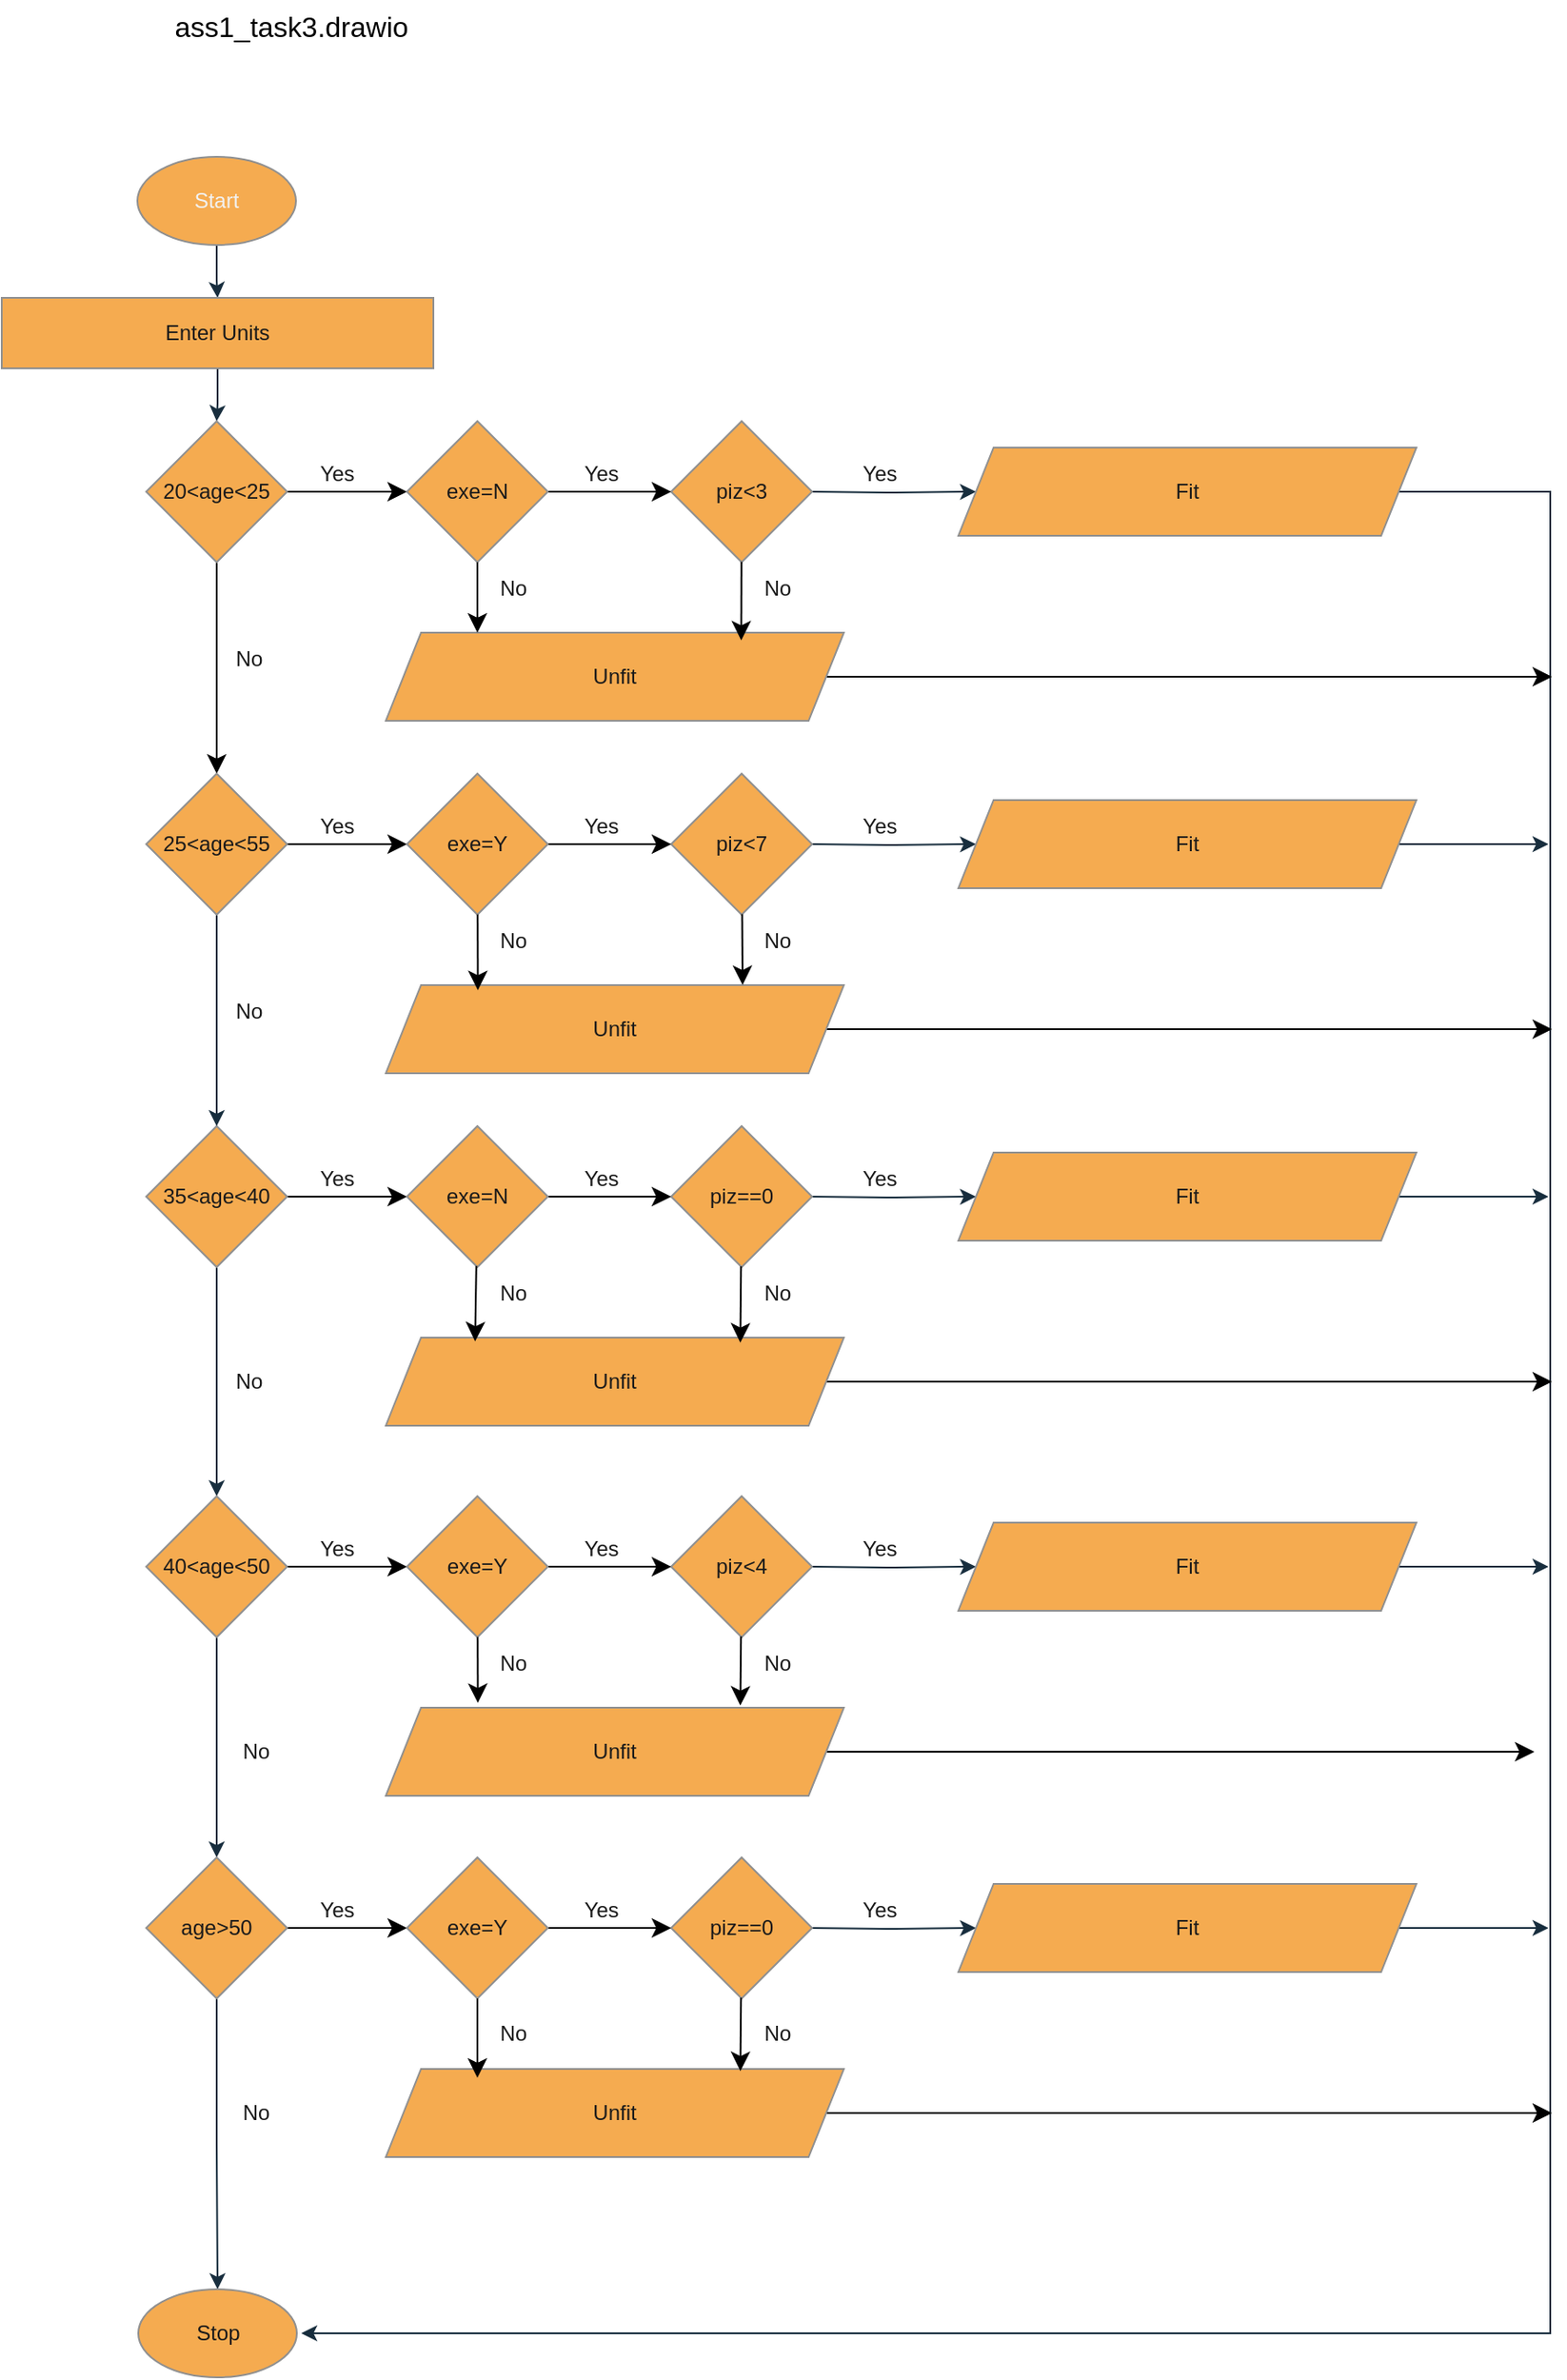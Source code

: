 <mxfile version="27.2.0">
  <diagram id="C5RBs43oDa-KdzZeNtuy" name="Page-1">
    <mxGraphModel dx="1282" dy="1544" grid="1" gridSize="10" guides="1" tooltips="1" connect="1" arrows="1" fold="1" page="1" pageScale="1" pageWidth="827" pageHeight="1169" math="0" shadow="0">
      <root>
        <mxCell id="WIyWlLk6GJQsqaUBKTNV-0" />
        <mxCell id="WIyWlLk6GJQsqaUBKTNV-1" parent="WIyWlLk6GJQsqaUBKTNV-0" />
        <mxCell id="DsSAlxJH9UJ9JPRe9rcv-0" value="ass1_task3.drawio" style="text;html=1;align=center;verticalAlign=middle;resizable=0;points=[];autosize=1;strokeColor=none;fillColor=none;fontSize=16;" vertex="1" parent="WIyWlLk6GJQsqaUBKTNV-1">
          <mxGeometry x="194" y="81" width="160" height="30" as="geometry" />
        </mxCell>
        <mxCell id="DsSAlxJH9UJ9JPRe9rcv-1" style="edgeStyle=orthogonalEdgeStyle;rounded=0;orthogonalLoop=1;jettySize=auto;html=1;labelBackgroundColor=none;strokeColor=#182E3E;fontColor=default;" edge="1" parent="WIyWlLk6GJQsqaUBKTNV-1" source="DsSAlxJH9UJ9JPRe9rcv-2" target="DsSAlxJH9UJ9JPRe9rcv-4">
          <mxGeometry relative="1" as="geometry" />
        </mxCell>
        <mxCell id="DsSAlxJH9UJ9JPRe9rcv-2" value="&lt;font style=&quot;color: rgb(242, 242, 242);&quot;&gt;Start&lt;/font&gt;" style="ellipse;whiteSpace=wrap;html=1;labelBackgroundColor=none;fillColor=#F5AB50;strokeColor=#909090;fontColor=#1A1A1A;" vertex="1" parent="WIyWlLk6GJQsqaUBKTNV-1">
          <mxGeometry x="187" y="170" width="90" height="50" as="geometry" />
        </mxCell>
        <mxCell id="DsSAlxJH9UJ9JPRe9rcv-3" style="edgeStyle=orthogonalEdgeStyle;rounded=0;orthogonalLoop=1;jettySize=auto;html=1;entryX=0.5;entryY=0;entryDx=0;entryDy=0;labelBackgroundColor=none;strokeColor=#182E3E;fontColor=default;" edge="1" parent="WIyWlLk6GJQsqaUBKTNV-1" source="DsSAlxJH9UJ9JPRe9rcv-4" target="DsSAlxJH9UJ9JPRe9rcv-7">
          <mxGeometry relative="1" as="geometry" />
        </mxCell>
        <mxCell id="DsSAlxJH9UJ9JPRe9rcv-4" value="Enter Units" style="rounded=0;whiteSpace=wrap;html=1;labelBackgroundColor=none;fillColor=#F5AB50;strokeColor=#909090;fontColor=#1A1A1A;" vertex="1" parent="WIyWlLk6GJQsqaUBKTNV-1">
          <mxGeometry x="110" y="250" width="245" height="40" as="geometry" />
        </mxCell>
        <mxCell id="DsSAlxJH9UJ9JPRe9rcv-5" style="edgeStyle=orthogonalEdgeStyle;rounded=0;orthogonalLoop=1;jettySize=auto;html=1;entryX=0;entryY=0.5;entryDx=0;entryDy=0;labelBackgroundColor=none;strokeColor=#182E3E;fontColor=default;" edge="1" parent="WIyWlLk6GJQsqaUBKTNV-1" target="DsSAlxJH9UJ9JPRe9rcv-25">
          <mxGeometry relative="1" as="geometry">
            <mxPoint x="570" y="360.0" as="sourcePoint" />
          </mxGeometry>
        </mxCell>
        <mxCell id="DsSAlxJH9UJ9JPRe9rcv-48" style="edgeStyle=none;curved=1;rounded=0;orthogonalLoop=1;jettySize=auto;html=1;entryX=0.5;entryY=0;entryDx=0;entryDy=0;fontSize=12;startSize=8;endSize=8;" edge="1" parent="WIyWlLk6GJQsqaUBKTNV-1" source="DsSAlxJH9UJ9JPRe9rcv-7" target="DsSAlxJH9UJ9JPRe9rcv-16">
          <mxGeometry relative="1" as="geometry" />
        </mxCell>
        <mxCell id="DsSAlxJH9UJ9JPRe9rcv-80" style="edgeStyle=none;curved=1;rounded=0;orthogonalLoop=1;jettySize=auto;html=1;entryX=0;entryY=0.5;entryDx=0;entryDy=0;fontSize=12;startSize=8;endSize=8;" edge="1" parent="WIyWlLk6GJQsqaUBKTNV-1" source="DsSAlxJH9UJ9JPRe9rcv-7" target="DsSAlxJH9UJ9JPRe9rcv-66">
          <mxGeometry relative="1" as="geometry" />
        </mxCell>
        <mxCell id="DsSAlxJH9UJ9JPRe9rcv-7" value="20&amp;lt;age&amp;lt;25" style="rhombus;whiteSpace=wrap;html=1;labelBackgroundColor=none;fillColor=#F5AB50;strokeColor=#909090;fontColor=#1A1A1A;" vertex="1" parent="WIyWlLk6GJQsqaUBKTNV-1">
          <mxGeometry x="192" y="320" width="80" height="80" as="geometry" />
        </mxCell>
        <mxCell id="DsSAlxJH9UJ9JPRe9rcv-11" style="edgeStyle=orthogonalEdgeStyle;rounded=0;orthogonalLoop=1;jettySize=auto;html=1;labelBackgroundColor=none;strokeColor=#182E3E;fontColor=default;" edge="1" parent="WIyWlLk6GJQsqaUBKTNV-1" source="DsSAlxJH9UJ9JPRe9rcv-13" target="DsSAlxJH9UJ9JPRe9rcv-19">
          <mxGeometry relative="1" as="geometry">
            <mxPoint x="232" y="825" as="targetPoint" />
          </mxGeometry>
        </mxCell>
        <mxCell id="DsSAlxJH9UJ9JPRe9rcv-12" style="edgeStyle=orthogonalEdgeStyle;rounded=0;orthogonalLoop=1;jettySize=auto;html=1;entryX=0;entryY=0.5;entryDx=0;entryDy=0;labelBackgroundColor=none;strokeColor=#182E3E;fontColor=default;" edge="1" parent="WIyWlLk6GJQsqaUBKTNV-1" target="DsSAlxJH9UJ9JPRe9rcv-31">
          <mxGeometry relative="1" as="geometry">
            <mxPoint x="570" y="760.0" as="sourcePoint" />
          </mxGeometry>
        </mxCell>
        <mxCell id="DsSAlxJH9UJ9JPRe9rcv-84" style="edgeStyle=none;curved=1;rounded=0;orthogonalLoop=1;jettySize=auto;html=1;entryX=0;entryY=0.5;entryDx=0;entryDy=0;fontSize=12;startSize=8;endSize=8;" edge="1" parent="WIyWlLk6GJQsqaUBKTNV-1" source="DsSAlxJH9UJ9JPRe9rcv-13" target="DsSAlxJH9UJ9JPRe9rcv-68">
          <mxGeometry relative="1" as="geometry" />
        </mxCell>
        <mxCell id="DsSAlxJH9UJ9JPRe9rcv-13" value="35&amp;lt;age&amp;lt;40" style="rhombus;whiteSpace=wrap;html=1;labelBackgroundColor=none;fillColor=#F5AB50;strokeColor=#909090;fontColor=#1A1A1A;" vertex="1" parent="WIyWlLk6GJQsqaUBKTNV-1">
          <mxGeometry x="192" y="720" width="80" height="80" as="geometry" />
        </mxCell>
        <mxCell id="DsSAlxJH9UJ9JPRe9rcv-14" style="edgeStyle=orthogonalEdgeStyle;rounded=0;orthogonalLoop=1;jettySize=auto;html=1;entryX=0.5;entryY=0;entryDx=0;entryDy=0;labelBackgroundColor=none;strokeColor=#182E3E;fontColor=default;" edge="1" parent="WIyWlLk6GJQsqaUBKTNV-1" source="DsSAlxJH9UJ9JPRe9rcv-16" target="DsSAlxJH9UJ9JPRe9rcv-13">
          <mxGeometry relative="1" as="geometry" />
        </mxCell>
        <mxCell id="DsSAlxJH9UJ9JPRe9rcv-15" style="edgeStyle=orthogonalEdgeStyle;rounded=0;orthogonalLoop=1;jettySize=auto;html=1;entryX=0;entryY=0.5;entryDx=0;entryDy=0;labelBackgroundColor=none;strokeColor=#182E3E;fontColor=default;" edge="1" parent="WIyWlLk6GJQsqaUBKTNV-1" target="DsSAlxJH9UJ9JPRe9rcv-29">
          <mxGeometry relative="1" as="geometry">
            <mxPoint x="570" y="560.0" as="sourcePoint" />
          </mxGeometry>
        </mxCell>
        <mxCell id="DsSAlxJH9UJ9JPRe9rcv-82" style="edgeStyle=none;curved=1;rounded=0;orthogonalLoop=1;jettySize=auto;html=1;entryX=0;entryY=0.5;entryDx=0;entryDy=0;fontSize=12;startSize=8;endSize=8;" edge="1" parent="WIyWlLk6GJQsqaUBKTNV-1" source="DsSAlxJH9UJ9JPRe9rcv-16" target="DsSAlxJH9UJ9JPRe9rcv-70">
          <mxGeometry relative="1" as="geometry" />
        </mxCell>
        <mxCell id="DsSAlxJH9UJ9JPRe9rcv-16" value="25&amp;lt;age&amp;lt;55" style="rhombus;whiteSpace=wrap;html=1;labelBackgroundColor=none;fillColor=#F5AB50;strokeColor=#909090;fontColor=#1A1A1A;" vertex="1" parent="WIyWlLk6GJQsqaUBKTNV-1">
          <mxGeometry x="192" y="520" width="80" height="80" as="geometry" />
        </mxCell>
        <mxCell id="DsSAlxJH9UJ9JPRe9rcv-17" style="edgeStyle=orthogonalEdgeStyle;rounded=0;orthogonalLoop=1;jettySize=auto;html=1;entryX=0.5;entryY=0;entryDx=0;entryDy=0;labelBackgroundColor=none;strokeColor=#182E3E;fontColor=default;" edge="1" parent="WIyWlLk6GJQsqaUBKTNV-1" source="DsSAlxJH9UJ9JPRe9rcv-19" target="DsSAlxJH9UJ9JPRe9rcv-22">
          <mxGeometry relative="1" as="geometry" />
        </mxCell>
        <mxCell id="DsSAlxJH9UJ9JPRe9rcv-18" style="edgeStyle=orthogonalEdgeStyle;rounded=0;orthogonalLoop=1;jettySize=auto;html=1;entryX=0;entryY=0.5;entryDx=0;entryDy=0;labelBackgroundColor=none;strokeColor=#182E3E;fontColor=default;" edge="1" parent="WIyWlLk6GJQsqaUBKTNV-1" target="DsSAlxJH9UJ9JPRe9rcv-33">
          <mxGeometry relative="1" as="geometry">
            <mxPoint x="570" y="970.0" as="sourcePoint" />
          </mxGeometry>
        </mxCell>
        <mxCell id="DsSAlxJH9UJ9JPRe9rcv-86" style="edgeStyle=none;curved=1;rounded=0;orthogonalLoop=1;jettySize=auto;html=1;fontSize=12;startSize=8;endSize=8;" edge="1" parent="WIyWlLk6GJQsqaUBKTNV-1" source="DsSAlxJH9UJ9JPRe9rcv-19" target="DsSAlxJH9UJ9JPRe9rcv-72">
          <mxGeometry relative="1" as="geometry" />
        </mxCell>
        <mxCell id="DsSAlxJH9UJ9JPRe9rcv-19" value="40&amp;lt;age&amp;lt;50" style="rhombus;whiteSpace=wrap;html=1;labelBackgroundColor=none;fillColor=#F5AB50;strokeColor=#909090;fontColor=#1A1A1A;" vertex="1" parent="WIyWlLk6GJQsqaUBKTNV-1">
          <mxGeometry x="192" y="930" width="80" height="80" as="geometry" />
        </mxCell>
        <mxCell id="DsSAlxJH9UJ9JPRe9rcv-20" style="edgeStyle=orthogonalEdgeStyle;rounded=0;orthogonalLoop=1;jettySize=auto;html=1;entryX=0;entryY=0.5;entryDx=0;entryDy=0;labelBackgroundColor=none;strokeColor=#182E3E;fontColor=default;" edge="1" parent="WIyWlLk6GJQsqaUBKTNV-1" target="DsSAlxJH9UJ9JPRe9rcv-35">
          <mxGeometry relative="1" as="geometry">
            <mxPoint x="570" y="1175" as="sourcePoint" />
          </mxGeometry>
        </mxCell>
        <mxCell id="DsSAlxJH9UJ9JPRe9rcv-21" style="edgeStyle=orthogonalEdgeStyle;rounded=0;orthogonalLoop=1;jettySize=auto;html=1;entryX=0.5;entryY=0;entryDx=0;entryDy=0;labelBackgroundColor=none;strokeColor=#182E3E;fontColor=default;" edge="1" parent="WIyWlLk6GJQsqaUBKTNV-1" source="DsSAlxJH9UJ9JPRe9rcv-22" target="DsSAlxJH9UJ9JPRe9rcv-23">
          <mxGeometry relative="1" as="geometry">
            <mxPoint x="232" y="1250" as="targetPoint" />
          </mxGeometry>
        </mxCell>
        <mxCell id="DsSAlxJH9UJ9JPRe9rcv-88" style="edgeStyle=none;curved=1;rounded=0;orthogonalLoop=1;jettySize=auto;html=1;entryX=0;entryY=0.5;entryDx=0;entryDy=0;fontSize=12;startSize=8;endSize=8;" edge="1" parent="WIyWlLk6GJQsqaUBKTNV-1" source="DsSAlxJH9UJ9JPRe9rcv-22" target="DsSAlxJH9UJ9JPRe9rcv-74">
          <mxGeometry relative="1" as="geometry" />
        </mxCell>
        <mxCell id="DsSAlxJH9UJ9JPRe9rcv-22" value="age&amp;gt;50" style="rhombus;whiteSpace=wrap;html=1;labelBackgroundColor=none;fillColor=#F5AB50;strokeColor=#909090;fontColor=#1A1A1A;" vertex="1" parent="WIyWlLk6GJQsqaUBKTNV-1">
          <mxGeometry x="192" y="1135" width="80" height="80" as="geometry" />
        </mxCell>
        <mxCell id="DsSAlxJH9UJ9JPRe9rcv-23" value="Stop" style="ellipse;whiteSpace=wrap;html=1;labelBackgroundColor=none;fillColor=#F5AB50;strokeColor=#909090;fontColor=#1A1A1A;" vertex="1" parent="WIyWlLk6GJQsqaUBKTNV-1">
          <mxGeometry x="187.5" y="1380" width="90" height="50" as="geometry" />
        </mxCell>
        <mxCell id="DsSAlxJH9UJ9JPRe9rcv-24" style="edgeStyle=orthogonalEdgeStyle;rounded=0;orthogonalLoop=1;jettySize=auto;html=1;strokeColor=#182E3E;fontColor=#1A1A1A;exitX=1;exitY=0.5;exitDx=0;exitDy=0;" edge="1" parent="WIyWlLk6GJQsqaUBKTNV-1" source="DsSAlxJH9UJ9JPRe9rcv-25">
          <mxGeometry relative="1" as="geometry">
            <mxPoint x="280" y="1405" as="targetPoint" />
            <Array as="points">
              <mxPoint x="989" y="360" />
              <mxPoint x="989" y="1405" />
            </Array>
            <mxPoint x="903" y="95" as="sourcePoint" />
          </mxGeometry>
        </mxCell>
        <mxCell id="DsSAlxJH9UJ9JPRe9rcv-25" value="Fit" style="shape=parallelogram;perimeter=parallelogramPerimeter;whiteSpace=wrap;html=1;fixedSize=1;labelBackgroundColor=none;fillColor=#F5AB50;strokeColor=#909090;fontColor=#1A1A1A;" vertex="1" parent="WIyWlLk6GJQsqaUBKTNV-1">
          <mxGeometry x="653" y="335" width="260" height="50" as="geometry" />
        </mxCell>
        <mxCell id="DsSAlxJH9UJ9JPRe9rcv-28" style="edgeStyle=orthogonalEdgeStyle;rounded=0;orthogonalLoop=1;jettySize=auto;html=1;strokeColor=#182E3E;fontColor=#1A1A1A;" edge="1" parent="WIyWlLk6GJQsqaUBKTNV-1" source="DsSAlxJH9UJ9JPRe9rcv-29">
          <mxGeometry relative="1" as="geometry">
            <mxPoint x="988" y="560" as="targetPoint" />
          </mxGeometry>
        </mxCell>
        <mxCell id="DsSAlxJH9UJ9JPRe9rcv-29" value="Fit" style="shape=parallelogram;perimeter=parallelogramPerimeter;whiteSpace=wrap;html=1;fixedSize=1;labelBackgroundColor=none;fillColor=#F5AB50;strokeColor=#909090;fontColor=#1A1A1A;" vertex="1" parent="WIyWlLk6GJQsqaUBKTNV-1">
          <mxGeometry x="653" y="535" width="260" height="50" as="geometry" />
        </mxCell>
        <mxCell id="DsSAlxJH9UJ9JPRe9rcv-30" style="edgeStyle=orthogonalEdgeStyle;rounded=0;orthogonalLoop=1;jettySize=auto;html=1;strokeColor=#182E3E;fontColor=#1A1A1A;" edge="1" parent="WIyWlLk6GJQsqaUBKTNV-1" source="DsSAlxJH9UJ9JPRe9rcv-31">
          <mxGeometry relative="1" as="geometry">
            <mxPoint x="988" y="760" as="targetPoint" />
          </mxGeometry>
        </mxCell>
        <mxCell id="DsSAlxJH9UJ9JPRe9rcv-31" value="Fit" style="shape=parallelogram;perimeter=parallelogramPerimeter;whiteSpace=wrap;html=1;fixedSize=1;labelBackgroundColor=none;fillColor=#F5AB50;strokeColor=#909090;fontColor=#1A1A1A;" vertex="1" parent="WIyWlLk6GJQsqaUBKTNV-1">
          <mxGeometry x="653" y="735" width="260" height="50" as="geometry" />
        </mxCell>
        <mxCell id="DsSAlxJH9UJ9JPRe9rcv-32" style="edgeStyle=orthogonalEdgeStyle;rounded=0;orthogonalLoop=1;jettySize=auto;html=1;strokeColor=#182E3E;fontColor=#1A1A1A;" edge="1" parent="WIyWlLk6GJQsqaUBKTNV-1" source="DsSAlxJH9UJ9JPRe9rcv-33">
          <mxGeometry relative="1" as="geometry">
            <mxPoint x="988" y="970" as="targetPoint" />
          </mxGeometry>
        </mxCell>
        <mxCell id="DsSAlxJH9UJ9JPRe9rcv-33" value="Fit" style="shape=parallelogram;perimeter=parallelogramPerimeter;whiteSpace=wrap;html=1;fixedSize=1;labelBackgroundColor=none;fillColor=#F5AB50;strokeColor=#909090;fontColor=#1A1A1A;" vertex="1" parent="WIyWlLk6GJQsqaUBKTNV-1">
          <mxGeometry x="653" y="945" width="260" height="50" as="geometry" />
        </mxCell>
        <mxCell id="DsSAlxJH9UJ9JPRe9rcv-34" style="edgeStyle=orthogonalEdgeStyle;rounded=0;orthogonalLoop=1;jettySize=auto;html=1;strokeColor=#182E3E;fontColor=#1A1A1A;" edge="1" parent="WIyWlLk6GJQsqaUBKTNV-1" source="DsSAlxJH9UJ9JPRe9rcv-35">
          <mxGeometry relative="1" as="geometry">
            <mxPoint x="988" y="1175" as="targetPoint" />
          </mxGeometry>
        </mxCell>
        <mxCell id="DsSAlxJH9UJ9JPRe9rcv-35" value="Fit" style="shape=parallelogram;perimeter=parallelogramPerimeter;whiteSpace=wrap;html=1;fixedSize=1;labelBackgroundColor=none;fillColor=#F5AB50;strokeColor=#909090;fontColor=#1A1A1A;" vertex="1" parent="WIyWlLk6GJQsqaUBKTNV-1">
          <mxGeometry x="653" y="1150" width="260" height="50" as="geometry" />
        </mxCell>
        <mxCell id="DsSAlxJH9UJ9JPRe9rcv-36" value="Yes" style="text;html=1;align=center;verticalAlign=middle;resizable=0;points=[];autosize=1;strokeColor=none;fillColor=none;fontColor=#1A1A1A;" vertex="1" parent="WIyWlLk6GJQsqaUBKTNV-1">
          <mxGeometry x="588" y="335" width="40" height="30" as="geometry" />
        </mxCell>
        <mxCell id="DsSAlxJH9UJ9JPRe9rcv-38" value="Yes" style="text;html=1;align=center;verticalAlign=middle;resizable=0;points=[];autosize=1;strokeColor=none;fillColor=none;fontColor=#1A1A1A;" vertex="1" parent="WIyWlLk6GJQsqaUBKTNV-1">
          <mxGeometry x="588" y="735" width="40" height="30" as="geometry" />
        </mxCell>
        <mxCell id="DsSAlxJH9UJ9JPRe9rcv-39" value="Yes" style="text;html=1;align=center;verticalAlign=middle;resizable=0;points=[];autosize=1;strokeColor=none;fillColor=none;fontColor=#1A1A1A;" vertex="1" parent="WIyWlLk6GJQsqaUBKTNV-1">
          <mxGeometry x="588" y="535" width="40" height="30" as="geometry" />
        </mxCell>
        <mxCell id="DsSAlxJH9UJ9JPRe9rcv-40" value="Yes" style="text;html=1;align=center;verticalAlign=middle;resizable=0;points=[];autosize=1;strokeColor=none;fillColor=none;fontColor=#1A1A1A;" vertex="1" parent="WIyWlLk6GJQsqaUBKTNV-1">
          <mxGeometry x="588" y="1150" width="40" height="30" as="geometry" />
        </mxCell>
        <mxCell id="DsSAlxJH9UJ9JPRe9rcv-41" value="Yes" style="text;html=1;align=center;verticalAlign=middle;resizable=0;points=[];autosize=1;strokeColor=none;fillColor=none;fontColor=#1A1A1A;" vertex="1" parent="WIyWlLk6GJQsqaUBKTNV-1">
          <mxGeometry x="588" y="945" width="40" height="30" as="geometry" />
        </mxCell>
        <mxCell id="DsSAlxJH9UJ9JPRe9rcv-42" value="No" style="text;html=1;align=center;verticalAlign=middle;resizable=0;points=[];autosize=1;strokeColor=none;fillColor=none;fontColor=#1A1A1A;" vertex="1" parent="WIyWlLk6GJQsqaUBKTNV-1">
          <mxGeometry x="230" y="440" width="40" height="30" as="geometry" />
        </mxCell>
        <mxCell id="DsSAlxJH9UJ9JPRe9rcv-44" value="No" style="text;html=1;align=center;verticalAlign=middle;resizable=0;points=[];autosize=1;strokeColor=none;fillColor=none;fontColor=#1A1A1A;" vertex="1" parent="WIyWlLk6GJQsqaUBKTNV-1">
          <mxGeometry x="230" y="640" width="40" height="30" as="geometry" />
        </mxCell>
        <mxCell id="DsSAlxJH9UJ9JPRe9rcv-45" value="No" style="text;html=1;align=center;verticalAlign=middle;resizable=0;points=[];autosize=1;strokeColor=none;fillColor=none;fontColor=#1A1A1A;" vertex="1" parent="WIyWlLk6GJQsqaUBKTNV-1">
          <mxGeometry x="230" y="850" width="40" height="30" as="geometry" />
        </mxCell>
        <mxCell id="DsSAlxJH9UJ9JPRe9rcv-46" value="No" style="text;html=1;align=center;verticalAlign=middle;resizable=0;points=[];autosize=1;strokeColor=none;fillColor=none;fontColor=#1A1A1A;" vertex="1" parent="WIyWlLk6GJQsqaUBKTNV-1">
          <mxGeometry x="233.5" y="1060" width="40" height="30" as="geometry" />
        </mxCell>
        <mxCell id="DsSAlxJH9UJ9JPRe9rcv-49" value="No" style="text;html=1;align=center;verticalAlign=middle;resizable=0;points=[];autosize=1;strokeColor=none;fillColor=none;fontColor=#1A1A1A;" vertex="1" parent="WIyWlLk6GJQsqaUBKTNV-1">
          <mxGeometry x="233.5" y="1265" width="40" height="30" as="geometry" />
        </mxCell>
        <mxCell id="DsSAlxJH9UJ9JPRe9rcv-51" value="piz&amp;lt;3" style="rhombus;whiteSpace=wrap;html=1;labelBackgroundColor=none;fillColor=#F5AB50;strokeColor=#909090;fontColor=#1A1A1A;" vertex="1" parent="WIyWlLk6GJQsqaUBKTNV-1">
          <mxGeometry x="490" y="320" width="80" height="80" as="geometry" />
        </mxCell>
        <mxCell id="DsSAlxJH9UJ9JPRe9rcv-53" value="piz==0" style="rhombus;whiteSpace=wrap;html=1;labelBackgroundColor=none;fillColor=#F5AB50;strokeColor=#909090;fontColor=#1A1A1A;" vertex="1" parent="WIyWlLk6GJQsqaUBKTNV-1">
          <mxGeometry x="490" y="720" width="80" height="80" as="geometry" />
        </mxCell>
        <mxCell id="DsSAlxJH9UJ9JPRe9rcv-55" value="piz&amp;lt;7" style="rhombus;whiteSpace=wrap;html=1;labelBackgroundColor=none;fillColor=#F5AB50;strokeColor=#909090;fontColor=#1A1A1A;" vertex="1" parent="WIyWlLk6GJQsqaUBKTNV-1">
          <mxGeometry x="490" y="520" width="80" height="80" as="geometry" />
        </mxCell>
        <mxCell id="DsSAlxJH9UJ9JPRe9rcv-57" value="piz&amp;lt;4" style="rhombus;whiteSpace=wrap;html=1;labelBackgroundColor=none;fillColor=#F5AB50;strokeColor=#909090;fontColor=#1A1A1A;" vertex="1" parent="WIyWlLk6GJQsqaUBKTNV-1">
          <mxGeometry x="490" y="930" width="80" height="80" as="geometry" />
        </mxCell>
        <mxCell id="DsSAlxJH9UJ9JPRe9rcv-59" value="piz==0" style="rhombus;whiteSpace=wrap;html=1;labelBackgroundColor=none;fillColor=#F5AB50;strokeColor=#909090;fontColor=#1A1A1A;" vertex="1" parent="WIyWlLk6GJQsqaUBKTNV-1">
          <mxGeometry x="490" y="1135" width="80" height="80" as="geometry" />
        </mxCell>
        <mxCell id="DsSAlxJH9UJ9JPRe9rcv-81" style="edgeStyle=none;curved=1;rounded=0;orthogonalLoop=1;jettySize=auto;html=1;entryX=0;entryY=0.5;entryDx=0;entryDy=0;fontSize=12;startSize=8;endSize=8;" edge="1" parent="WIyWlLk6GJQsqaUBKTNV-1" source="DsSAlxJH9UJ9JPRe9rcv-66" target="DsSAlxJH9UJ9JPRe9rcv-51">
          <mxGeometry relative="1" as="geometry" />
        </mxCell>
        <mxCell id="DsSAlxJH9UJ9JPRe9rcv-66" value="exe=N" style="rhombus;whiteSpace=wrap;html=1;labelBackgroundColor=none;fillColor=#F5AB50;strokeColor=#909090;fontColor=#1A1A1A;" vertex="1" parent="WIyWlLk6GJQsqaUBKTNV-1">
          <mxGeometry x="340" y="320" width="80" height="80" as="geometry" />
        </mxCell>
        <mxCell id="DsSAlxJH9UJ9JPRe9rcv-85" style="edgeStyle=none;curved=1;rounded=0;orthogonalLoop=1;jettySize=auto;html=1;entryX=0;entryY=0.5;entryDx=0;entryDy=0;fontSize=12;startSize=8;endSize=8;" edge="1" parent="WIyWlLk6GJQsqaUBKTNV-1" source="DsSAlxJH9UJ9JPRe9rcv-68" target="DsSAlxJH9UJ9JPRe9rcv-53">
          <mxGeometry relative="1" as="geometry" />
        </mxCell>
        <mxCell id="DsSAlxJH9UJ9JPRe9rcv-68" value="exe=N" style="rhombus;whiteSpace=wrap;html=1;labelBackgroundColor=none;fillColor=#F5AB50;strokeColor=#909090;fontColor=#1A1A1A;" vertex="1" parent="WIyWlLk6GJQsqaUBKTNV-1">
          <mxGeometry x="340" y="720" width="80" height="80" as="geometry" />
        </mxCell>
        <mxCell id="DsSAlxJH9UJ9JPRe9rcv-83" style="edgeStyle=none;curved=1;rounded=0;orthogonalLoop=1;jettySize=auto;html=1;entryX=0;entryY=0.5;entryDx=0;entryDy=0;fontSize=12;startSize=8;endSize=8;" edge="1" parent="WIyWlLk6GJQsqaUBKTNV-1" source="DsSAlxJH9UJ9JPRe9rcv-70" target="DsSAlxJH9UJ9JPRe9rcv-55">
          <mxGeometry relative="1" as="geometry" />
        </mxCell>
        <mxCell id="DsSAlxJH9UJ9JPRe9rcv-70" value="exe=Y" style="rhombus;whiteSpace=wrap;html=1;labelBackgroundColor=none;fillColor=#F5AB50;strokeColor=#909090;fontColor=#1A1A1A;" vertex="1" parent="WIyWlLk6GJQsqaUBKTNV-1">
          <mxGeometry x="340" y="520" width="80" height="80" as="geometry" />
        </mxCell>
        <mxCell id="DsSAlxJH9UJ9JPRe9rcv-87" style="edgeStyle=none;curved=1;rounded=0;orthogonalLoop=1;jettySize=auto;html=1;entryX=0;entryY=0.5;entryDx=0;entryDy=0;fontSize=12;startSize=8;endSize=8;" edge="1" parent="WIyWlLk6GJQsqaUBKTNV-1" source="DsSAlxJH9UJ9JPRe9rcv-72" target="DsSAlxJH9UJ9JPRe9rcv-57">
          <mxGeometry relative="1" as="geometry" />
        </mxCell>
        <mxCell id="DsSAlxJH9UJ9JPRe9rcv-72" value="exe=Y" style="rhombus;whiteSpace=wrap;html=1;labelBackgroundColor=none;fillColor=#F5AB50;strokeColor=#909090;fontColor=#1A1A1A;" vertex="1" parent="WIyWlLk6GJQsqaUBKTNV-1">
          <mxGeometry x="340" y="930" width="80" height="80" as="geometry" />
        </mxCell>
        <mxCell id="DsSAlxJH9UJ9JPRe9rcv-89" style="edgeStyle=none;curved=1;rounded=0;orthogonalLoop=1;jettySize=auto;html=1;entryX=0;entryY=0.5;entryDx=0;entryDy=0;fontSize=12;startSize=8;endSize=8;" edge="1" parent="WIyWlLk6GJQsqaUBKTNV-1" source="DsSAlxJH9UJ9JPRe9rcv-74" target="DsSAlxJH9UJ9JPRe9rcv-59">
          <mxGeometry relative="1" as="geometry" />
        </mxCell>
        <mxCell id="DsSAlxJH9UJ9JPRe9rcv-74" value="exe=Y" style="rhombus;whiteSpace=wrap;html=1;labelBackgroundColor=none;fillColor=#F5AB50;strokeColor=#909090;fontColor=#1A1A1A;" vertex="1" parent="WIyWlLk6GJQsqaUBKTNV-1">
          <mxGeometry x="340" y="1135" width="80" height="80" as="geometry" />
        </mxCell>
        <mxCell id="DsSAlxJH9UJ9JPRe9rcv-90" value="Yes" style="text;html=1;align=center;verticalAlign=middle;resizable=0;points=[];autosize=1;strokeColor=none;fillColor=none;fontColor=#1A1A1A;" vertex="1" parent="WIyWlLk6GJQsqaUBKTNV-1">
          <mxGeometry x="430" y="335" width="40" height="30" as="geometry" />
        </mxCell>
        <mxCell id="DsSAlxJH9UJ9JPRe9rcv-91" value="Yes" style="text;html=1;align=center;verticalAlign=middle;resizable=0;points=[];autosize=1;strokeColor=none;fillColor=none;fontColor=#1A1A1A;" vertex="1" parent="WIyWlLk6GJQsqaUBKTNV-1">
          <mxGeometry x="430" y="535" width="40" height="30" as="geometry" />
        </mxCell>
        <mxCell id="DsSAlxJH9UJ9JPRe9rcv-92" value="Yes" style="text;html=1;align=center;verticalAlign=middle;resizable=0;points=[];autosize=1;strokeColor=none;fillColor=none;fontColor=#1A1A1A;" vertex="1" parent="WIyWlLk6GJQsqaUBKTNV-1">
          <mxGeometry x="430" y="735" width="40" height="30" as="geometry" />
        </mxCell>
        <mxCell id="DsSAlxJH9UJ9JPRe9rcv-93" value="Yes" style="text;html=1;align=center;verticalAlign=middle;resizable=0;points=[];autosize=1;strokeColor=none;fillColor=none;fontColor=#1A1A1A;" vertex="1" parent="WIyWlLk6GJQsqaUBKTNV-1">
          <mxGeometry x="430" y="945" width="40" height="30" as="geometry" />
        </mxCell>
        <mxCell id="DsSAlxJH9UJ9JPRe9rcv-94" value="Yes" style="text;html=1;align=center;verticalAlign=middle;resizable=0;points=[];autosize=1;strokeColor=none;fillColor=none;fontColor=#1A1A1A;" vertex="1" parent="WIyWlLk6GJQsqaUBKTNV-1">
          <mxGeometry x="430" y="1150" width="40" height="30" as="geometry" />
        </mxCell>
        <mxCell id="DsSAlxJH9UJ9JPRe9rcv-95" value="Yes" style="text;html=1;align=center;verticalAlign=middle;resizable=0;points=[];autosize=1;strokeColor=none;fillColor=none;fontColor=#1A1A1A;" vertex="1" parent="WIyWlLk6GJQsqaUBKTNV-1">
          <mxGeometry x="280" y="335" width="40" height="30" as="geometry" />
        </mxCell>
        <mxCell id="DsSAlxJH9UJ9JPRe9rcv-96" value="Yes" style="text;html=1;align=center;verticalAlign=middle;resizable=0;points=[];autosize=1;strokeColor=none;fillColor=none;fontColor=#1A1A1A;" vertex="1" parent="WIyWlLk6GJQsqaUBKTNV-1">
          <mxGeometry x="280" y="535" width="40" height="30" as="geometry" />
        </mxCell>
        <mxCell id="DsSAlxJH9UJ9JPRe9rcv-97" value="Yes" style="text;html=1;align=center;verticalAlign=middle;resizable=0;points=[];autosize=1;strokeColor=none;fillColor=none;fontColor=#1A1A1A;" vertex="1" parent="WIyWlLk6GJQsqaUBKTNV-1">
          <mxGeometry x="280" y="735" width="40" height="30" as="geometry" />
        </mxCell>
        <mxCell id="DsSAlxJH9UJ9JPRe9rcv-98" value="Yes" style="text;html=1;align=center;verticalAlign=middle;resizable=0;points=[];autosize=1;strokeColor=none;fillColor=none;fontColor=#1A1A1A;" vertex="1" parent="WIyWlLk6GJQsqaUBKTNV-1">
          <mxGeometry x="280" y="945" width="40" height="30" as="geometry" />
        </mxCell>
        <mxCell id="DsSAlxJH9UJ9JPRe9rcv-99" value="Yes" style="text;html=1;align=center;verticalAlign=middle;resizable=0;points=[];autosize=1;strokeColor=none;fillColor=none;fontColor=#1A1A1A;" vertex="1" parent="WIyWlLk6GJQsqaUBKTNV-1">
          <mxGeometry x="280" y="1150" width="40" height="30" as="geometry" />
        </mxCell>
        <mxCell id="DsSAlxJH9UJ9JPRe9rcv-121" style="edgeStyle=none;curved=1;rounded=0;orthogonalLoop=1;jettySize=auto;html=1;fontSize=12;startSize=8;endSize=8;" edge="1" parent="WIyWlLk6GJQsqaUBKTNV-1" source="DsSAlxJH9UJ9JPRe9rcv-101">
          <mxGeometry relative="1" as="geometry">
            <mxPoint x="990" y="465" as="targetPoint" />
          </mxGeometry>
        </mxCell>
        <mxCell id="DsSAlxJH9UJ9JPRe9rcv-101" value="Unfit" style="shape=parallelogram;perimeter=parallelogramPerimeter;whiteSpace=wrap;html=1;fixedSize=1;labelBackgroundColor=none;fillColor=#F5AB50;strokeColor=#909090;fontColor=#1A1A1A;" vertex="1" parent="WIyWlLk6GJQsqaUBKTNV-1">
          <mxGeometry x="328" y="440" width="260" height="50" as="geometry" />
        </mxCell>
        <mxCell id="DsSAlxJH9UJ9JPRe9rcv-122" style="edgeStyle=none;curved=1;rounded=0;orthogonalLoop=1;jettySize=auto;html=1;fontSize=12;startSize=8;endSize=8;" edge="1" parent="WIyWlLk6GJQsqaUBKTNV-1" source="DsSAlxJH9UJ9JPRe9rcv-102">
          <mxGeometry relative="1" as="geometry">
            <mxPoint x="990" y="665" as="targetPoint" />
          </mxGeometry>
        </mxCell>
        <mxCell id="DsSAlxJH9UJ9JPRe9rcv-102" value="Unfit" style="shape=parallelogram;perimeter=parallelogramPerimeter;whiteSpace=wrap;html=1;fixedSize=1;labelBackgroundColor=none;fillColor=#F5AB50;strokeColor=#909090;fontColor=#1A1A1A;" vertex="1" parent="WIyWlLk6GJQsqaUBKTNV-1">
          <mxGeometry x="328" y="640" width="260" height="50" as="geometry" />
        </mxCell>
        <mxCell id="DsSAlxJH9UJ9JPRe9rcv-123" style="edgeStyle=none;curved=1;rounded=0;orthogonalLoop=1;jettySize=auto;html=1;fontSize=12;startSize=8;endSize=8;" edge="1" parent="WIyWlLk6GJQsqaUBKTNV-1" source="DsSAlxJH9UJ9JPRe9rcv-103">
          <mxGeometry relative="1" as="geometry">
            <mxPoint x="990" y="865" as="targetPoint" />
          </mxGeometry>
        </mxCell>
        <mxCell id="DsSAlxJH9UJ9JPRe9rcv-103" value="Unfit" style="shape=parallelogram;perimeter=parallelogramPerimeter;whiteSpace=wrap;html=1;fixedSize=1;labelBackgroundColor=none;fillColor=#F5AB50;strokeColor=#909090;fontColor=#1A1A1A;" vertex="1" parent="WIyWlLk6GJQsqaUBKTNV-1">
          <mxGeometry x="328" y="840" width="260" height="50" as="geometry" />
        </mxCell>
        <mxCell id="DsSAlxJH9UJ9JPRe9rcv-124" style="edgeStyle=none;curved=1;rounded=0;orthogonalLoop=1;jettySize=auto;html=1;fontSize=12;startSize=8;endSize=8;" edge="1" parent="WIyWlLk6GJQsqaUBKTNV-1" source="DsSAlxJH9UJ9JPRe9rcv-104">
          <mxGeometry relative="1" as="geometry">
            <mxPoint x="980" y="1075" as="targetPoint" />
          </mxGeometry>
        </mxCell>
        <mxCell id="DsSAlxJH9UJ9JPRe9rcv-104" value="Unfit" style="shape=parallelogram;perimeter=parallelogramPerimeter;whiteSpace=wrap;html=1;fixedSize=1;labelBackgroundColor=none;fillColor=#F5AB50;strokeColor=#909090;fontColor=#1A1A1A;" vertex="1" parent="WIyWlLk6GJQsqaUBKTNV-1">
          <mxGeometry x="328" y="1050" width="260" height="50" as="geometry" />
        </mxCell>
        <mxCell id="DsSAlxJH9UJ9JPRe9rcv-125" style="edgeStyle=none;curved=1;rounded=0;orthogonalLoop=1;jettySize=auto;html=1;fontSize=12;startSize=8;endSize=8;" edge="1" parent="WIyWlLk6GJQsqaUBKTNV-1" source="DsSAlxJH9UJ9JPRe9rcv-105">
          <mxGeometry relative="1" as="geometry">
            <mxPoint x="990" y="1280" as="targetPoint" />
          </mxGeometry>
        </mxCell>
        <mxCell id="DsSAlxJH9UJ9JPRe9rcv-105" value="Unfit" style="shape=parallelogram;perimeter=parallelogramPerimeter;whiteSpace=wrap;html=1;fixedSize=1;labelBackgroundColor=none;fillColor=#F5AB50;strokeColor=#909090;fontColor=#1A1A1A;" vertex="1" parent="WIyWlLk6GJQsqaUBKTNV-1">
          <mxGeometry x="328" y="1255" width="260" height="50" as="geometry" />
        </mxCell>
        <mxCell id="DsSAlxJH9UJ9JPRe9rcv-111" style="edgeStyle=none;curved=1;rounded=0;orthogonalLoop=1;jettySize=auto;html=1;entryX=0.2;entryY=0;entryDx=0;entryDy=0;entryPerimeter=0;fontSize=12;startSize=8;endSize=8;" edge="1" parent="WIyWlLk6GJQsqaUBKTNV-1" source="DsSAlxJH9UJ9JPRe9rcv-66" target="DsSAlxJH9UJ9JPRe9rcv-101">
          <mxGeometry relative="1" as="geometry" />
        </mxCell>
        <mxCell id="DsSAlxJH9UJ9JPRe9rcv-112" style="edgeStyle=none;curved=1;rounded=0;orthogonalLoop=1;jettySize=auto;html=1;entryX=0.776;entryY=0.087;entryDx=0;entryDy=0;entryPerimeter=0;fontSize=12;startSize=8;endSize=8;" edge="1" parent="WIyWlLk6GJQsqaUBKTNV-1" source="DsSAlxJH9UJ9JPRe9rcv-51" target="DsSAlxJH9UJ9JPRe9rcv-101">
          <mxGeometry relative="1" as="geometry" />
        </mxCell>
        <mxCell id="DsSAlxJH9UJ9JPRe9rcv-113" style="edgeStyle=none;curved=1;rounded=0;orthogonalLoop=1;jettySize=auto;html=1;entryX=0.201;entryY=0.057;entryDx=0;entryDy=0;entryPerimeter=0;fontSize=12;startSize=8;endSize=8;" edge="1" parent="WIyWlLk6GJQsqaUBKTNV-1" source="DsSAlxJH9UJ9JPRe9rcv-70" target="DsSAlxJH9UJ9JPRe9rcv-102">
          <mxGeometry relative="1" as="geometry" />
        </mxCell>
        <mxCell id="DsSAlxJH9UJ9JPRe9rcv-114" style="edgeStyle=none;curved=1;rounded=0;orthogonalLoop=1;jettySize=auto;html=1;entryX=0.779;entryY=-0.002;entryDx=0;entryDy=0;entryPerimeter=0;fontSize=12;startSize=8;endSize=8;" edge="1" parent="WIyWlLk6GJQsqaUBKTNV-1" source="DsSAlxJH9UJ9JPRe9rcv-55" target="DsSAlxJH9UJ9JPRe9rcv-102">
          <mxGeometry relative="1" as="geometry" />
        </mxCell>
        <mxCell id="DsSAlxJH9UJ9JPRe9rcv-115" style="edgeStyle=none;curved=1;rounded=0;orthogonalLoop=1;jettySize=auto;html=1;entryX=0.195;entryY=0.042;entryDx=0;entryDy=0;entryPerimeter=0;fontSize=12;startSize=8;endSize=8;" edge="1" parent="WIyWlLk6GJQsqaUBKTNV-1" source="DsSAlxJH9UJ9JPRe9rcv-68" target="DsSAlxJH9UJ9JPRe9rcv-103">
          <mxGeometry relative="1" as="geometry" />
        </mxCell>
        <mxCell id="DsSAlxJH9UJ9JPRe9rcv-116" style="edgeStyle=none;curved=1;rounded=0;orthogonalLoop=1;jettySize=auto;html=1;entryX=0.774;entryY=0.057;entryDx=0;entryDy=0;entryPerimeter=0;fontSize=12;startSize=8;endSize=8;" edge="1" parent="WIyWlLk6GJQsqaUBKTNV-1" source="DsSAlxJH9UJ9JPRe9rcv-53" target="DsSAlxJH9UJ9JPRe9rcv-103">
          <mxGeometry relative="1" as="geometry" />
        </mxCell>
        <mxCell id="DsSAlxJH9UJ9JPRe9rcv-117" style="edgeStyle=none;curved=1;rounded=0;orthogonalLoop=1;jettySize=auto;html=1;entryX=0.201;entryY=-0.054;entryDx=0;entryDy=0;entryPerimeter=0;fontSize=12;startSize=8;endSize=8;" edge="1" parent="WIyWlLk6GJQsqaUBKTNV-1" source="DsSAlxJH9UJ9JPRe9rcv-72" target="DsSAlxJH9UJ9JPRe9rcv-104">
          <mxGeometry relative="1" as="geometry" />
        </mxCell>
        <mxCell id="DsSAlxJH9UJ9JPRe9rcv-118" style="edgeStyle=none;curved=1;rounded=0;orthogonalLoop=1;jettySize=auto;html=1;entryX=0.774;entryY=-0.024;entryDx=0;entryDy=0;entryPerimeter=0;fontSize=12;startSize=8;endSize=8;" edge="1" parent="WIyWlLk6GJQsqaUBKTNV-1" source="DsSAlxJH9UJ9JPRe9rcv-57" target="DsSAlxJH9UJ9JPRe9rcv-104">
          <mxGeometry relative="1" as="geometry" />
        </mxCell>
        <mxCell id="DsSAlxJH9UJ9JPRe9rcv-119" style="edgeStyle=none;curved=1;rounded=0;orthogonalLoop=1;jettySize=auto;html=1;entryX=0.2;entryY=0.1;entryDx=0;entryDy=0;entryPerimeter=0;fontSize=12;startSize=8;endSize=8;" edge="1" parent="WIyWlLk6GJQsqaUBKTNV-1" source="DsSAlxJH9UJ9JPRe9rcv-74" target="DsSAlxJH9UJ9JPRe9rcv-105">
          <mxGeometry relative="1" as="geometry" />
        </mxCell>
        <mxCell id="DsSAlxJH9UJ9JPRe9rcv-120" style="edgeStyle=none;curved=1;rounded=0;orthogonalLoop=1;jettySize=auto;html=1;entryX=0.774;entryY=0.024;entryDx=0;entryDy=0;entryPerimeter=0;fontSize=12;startSize=8;endSize=8;" edge="1" parent="WIyWlLk6GJQsqaUBKTNV-1" source="DsSAlxJH9UJ9JPRe9rcv-59" target="DsSAlxJH9UJ9JPRe9rcv-105">
          <mxGeometry relative="1" as="geometry" />
        </mxCell>
        <mxCell id="DsSAlxJH9UJ9JPRe9rcv-130" value="No" style="text;html=1;align=center;verticalAlign=middle;resizable=0;points=[];autosize=1;strokeColor=none;fillColor=none;fontColor=#1A1A1A;" vertex="1" parent="WIyWlLk6GJQsqaUBKTNV-1">
          <mxGeometry x="380" y="1220" width="40" height="30" as="geometry" />
        </mxCell>
        <mxCell id="DsSAlxJH9UJ9JPRe9rcv-131" value="No" style="text;html=1;align=center;verticalAlign=middle;resizable=0;points=[];autosize=1;strokeColor=none;fillColor=none;fontColor=#1A1A1A;" vertex="1" parent="WIyWlLk6GJQsqaUBKTNV-1">
          <mxGeometry x="530" y="1220" width="40" height="30" as="geometry" />
        </mxCell>
        <mxCell id="DsSAlxJH9UJ9JPRe9rcv-132" value="No" style="text;html=1;align=center;verticalAlign=middle;resizable=0;points=[];autosize=1;strokeColor=none;fillColor=none;fontColor=#1A1A1A;" vertex="1" parent="WIyWlLk6GJQsqaUBKTNV-1">
          <mxGeometry x="530" y="1010" width="40" height="30" as="geometry" />
        </mxCell>
        <mxCell id="DsSAlxJH9UJ9JPRe9rcv-133" value="No" style="text;html=1;align=center;verticalAlign=middle;resizable=0;points=[];autosize=1;strokeColor=none;fillColor=none;fontColor=#1A1A1A;" vertex="1" parent="WIyWlLk6GJQsqaUBKTNV-1">
          <mxGeometry x="380" y="1010" width="40" height="30" as="geometry" />
        </mxCell>
        <mxCell id="DsSAlxJH9UJ9JPRe9rcv-134" value="No" style="text;html=1;align=center;verticalAlign=middle;resizable=0;points=[];autosize=1;strokeColor=none;fillColor=none;fontColor=#1A1A1A;" vertex="1" parent="WIyWlLk6GJQsqaUBKTNV-1">
          <mxGeometry x="530" y="800" width="40" height="30" as="geometry" />
        </mxCell>
        <mxCell id="DsSAlxJH9UJ9JPRe9rcv-135" value="No" style="text;html=1;align=center;verticalAlign=middle;resizable=0;points=[];autosize=1;strokeColor=none;fillColor=none;fontColor=#1A1A1A;" vertex="1" parent="WIyWlLk6GJQsqaUBKTNV-1">
          <mxGeometry x="380" y="800" width="40" height="30" as="geometry" />
        </mxCell>
        <mxCell id="DsSAlxJH9UJ9JPRe9rcv-136" value="No" style="text;html=1;align=center;verticalAlign=middle;resizable=0;points=[];autosize=1;strokeColor=none;fillColor=none;fontColor=#1A1A1A;" vertex="1" parent="WIyWlLk6GJQsqaUBKTNV-1">
          <mxGeometry x="530" y="600" width="40" height="30" as="geometry" />
        </mxCell>
        <mxCell id="DsSAlxJH9UJ9JPRe9rcv-137" value="No" style="text;html=1;align=center;verticalAlign=middle;resizable=0;points=[];autosize=1;strokeColor=none;fillColor=none;fontColor=#1A1A1A;" vertex="1" parent="WIyWlLk6GJQsqaUBKTNV-1">
          <mxGeometry x="380" y="600" width="40" height="30" as="geometry" />
        </mxCell>
        <mxCell id="DsSAlxJH9UJ9JPRe9rcv-138" value="No" style="text;html=1;align=center;verticalAlign=middle;resizable=0;points=[];autosize=1;strokeColor=none;fillColor=none;fontColor=#1A1A1A;" vertex="1" parent="WIyWlLk6GJQsqaUBKTNV-1">
          <mxGeometry x="530" y="400" width="40" height="30" as="geometry" />
        </mxCell>
        <mxCell id="DsSAlxJH9UJ9JPRe9rcv-139" value="No" style="text;html=1;align=center;verticalAlign=middle;resizable=0;points=[];autosize=1;strokeColor=none;fillColor=none;fontColor=#1A1A1A;" vertex="1" parent="WIyWlLk6GJQsqaUBKTNV-1">
          <mxGeometry x="380" y="400" width="40" height="30" as="geometry" />
        </mxCell>
      </root>
    </mxGraphModel>
  </diagram>
</mxfile>
